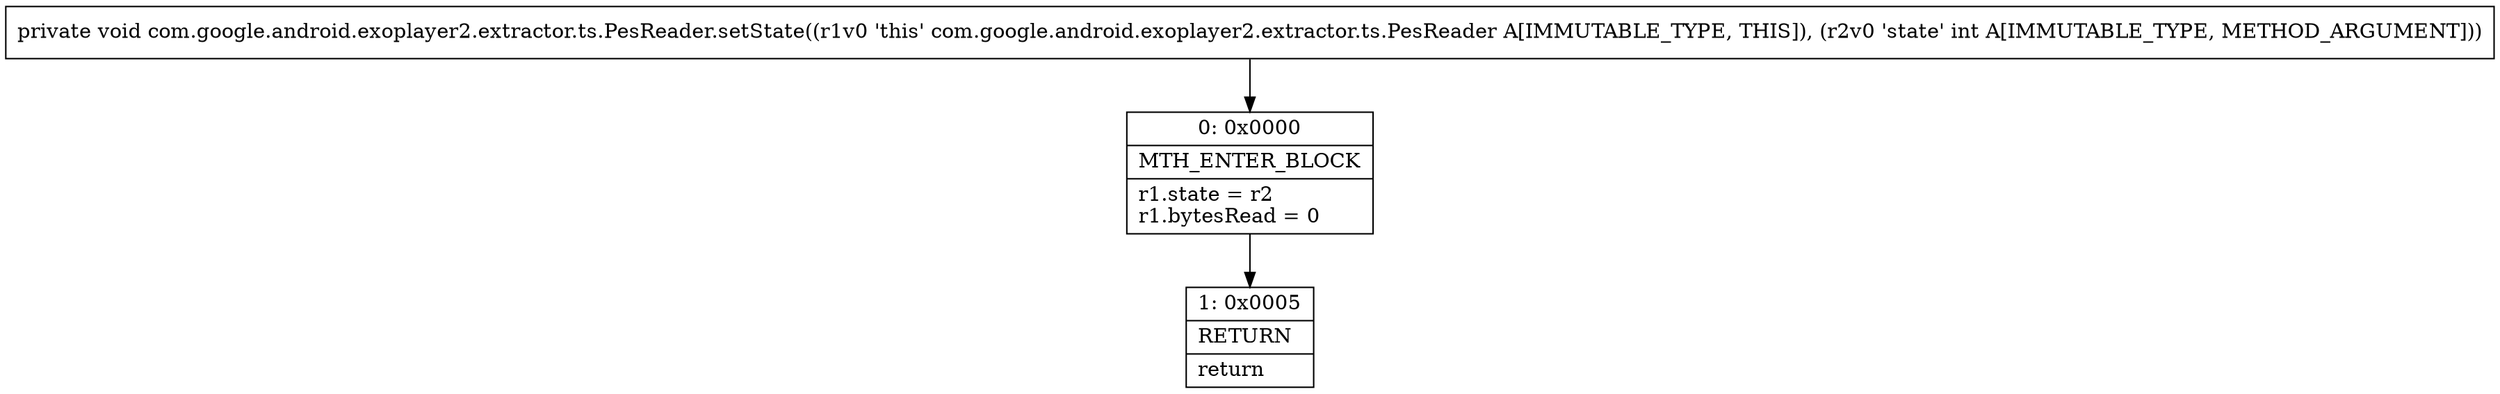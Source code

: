 digraph "CFG forcom.google.android.exoplayer2.extractor.ts.PesReader.setState(I)V" {
Node_0 [shape=record,label="{0\:\ 0x0000|MTH_ENTER_BLOCK\l|r1.state = r2\lr1.bytesRead = 0\l}"];
Node_1 [shape=record,label="{1\:\ 0x0005|RETURN\l|return\l}"];
MethodNode[shape=record,label="{private void com.google.android.exoplayer2.extractor.ts.PesReader.setState((r1v0 'this' com.google.android.exoplayer2.extractor.ts.PesReader A[IMMUTABLE_TYPE, THIS]), (r2v0 'state' int A[IMMUTABLE_TYPE, METHOD_ARGUMENT])) }"];
MethodNode -> Node_0;
Node_0 -> Node_1;
}

